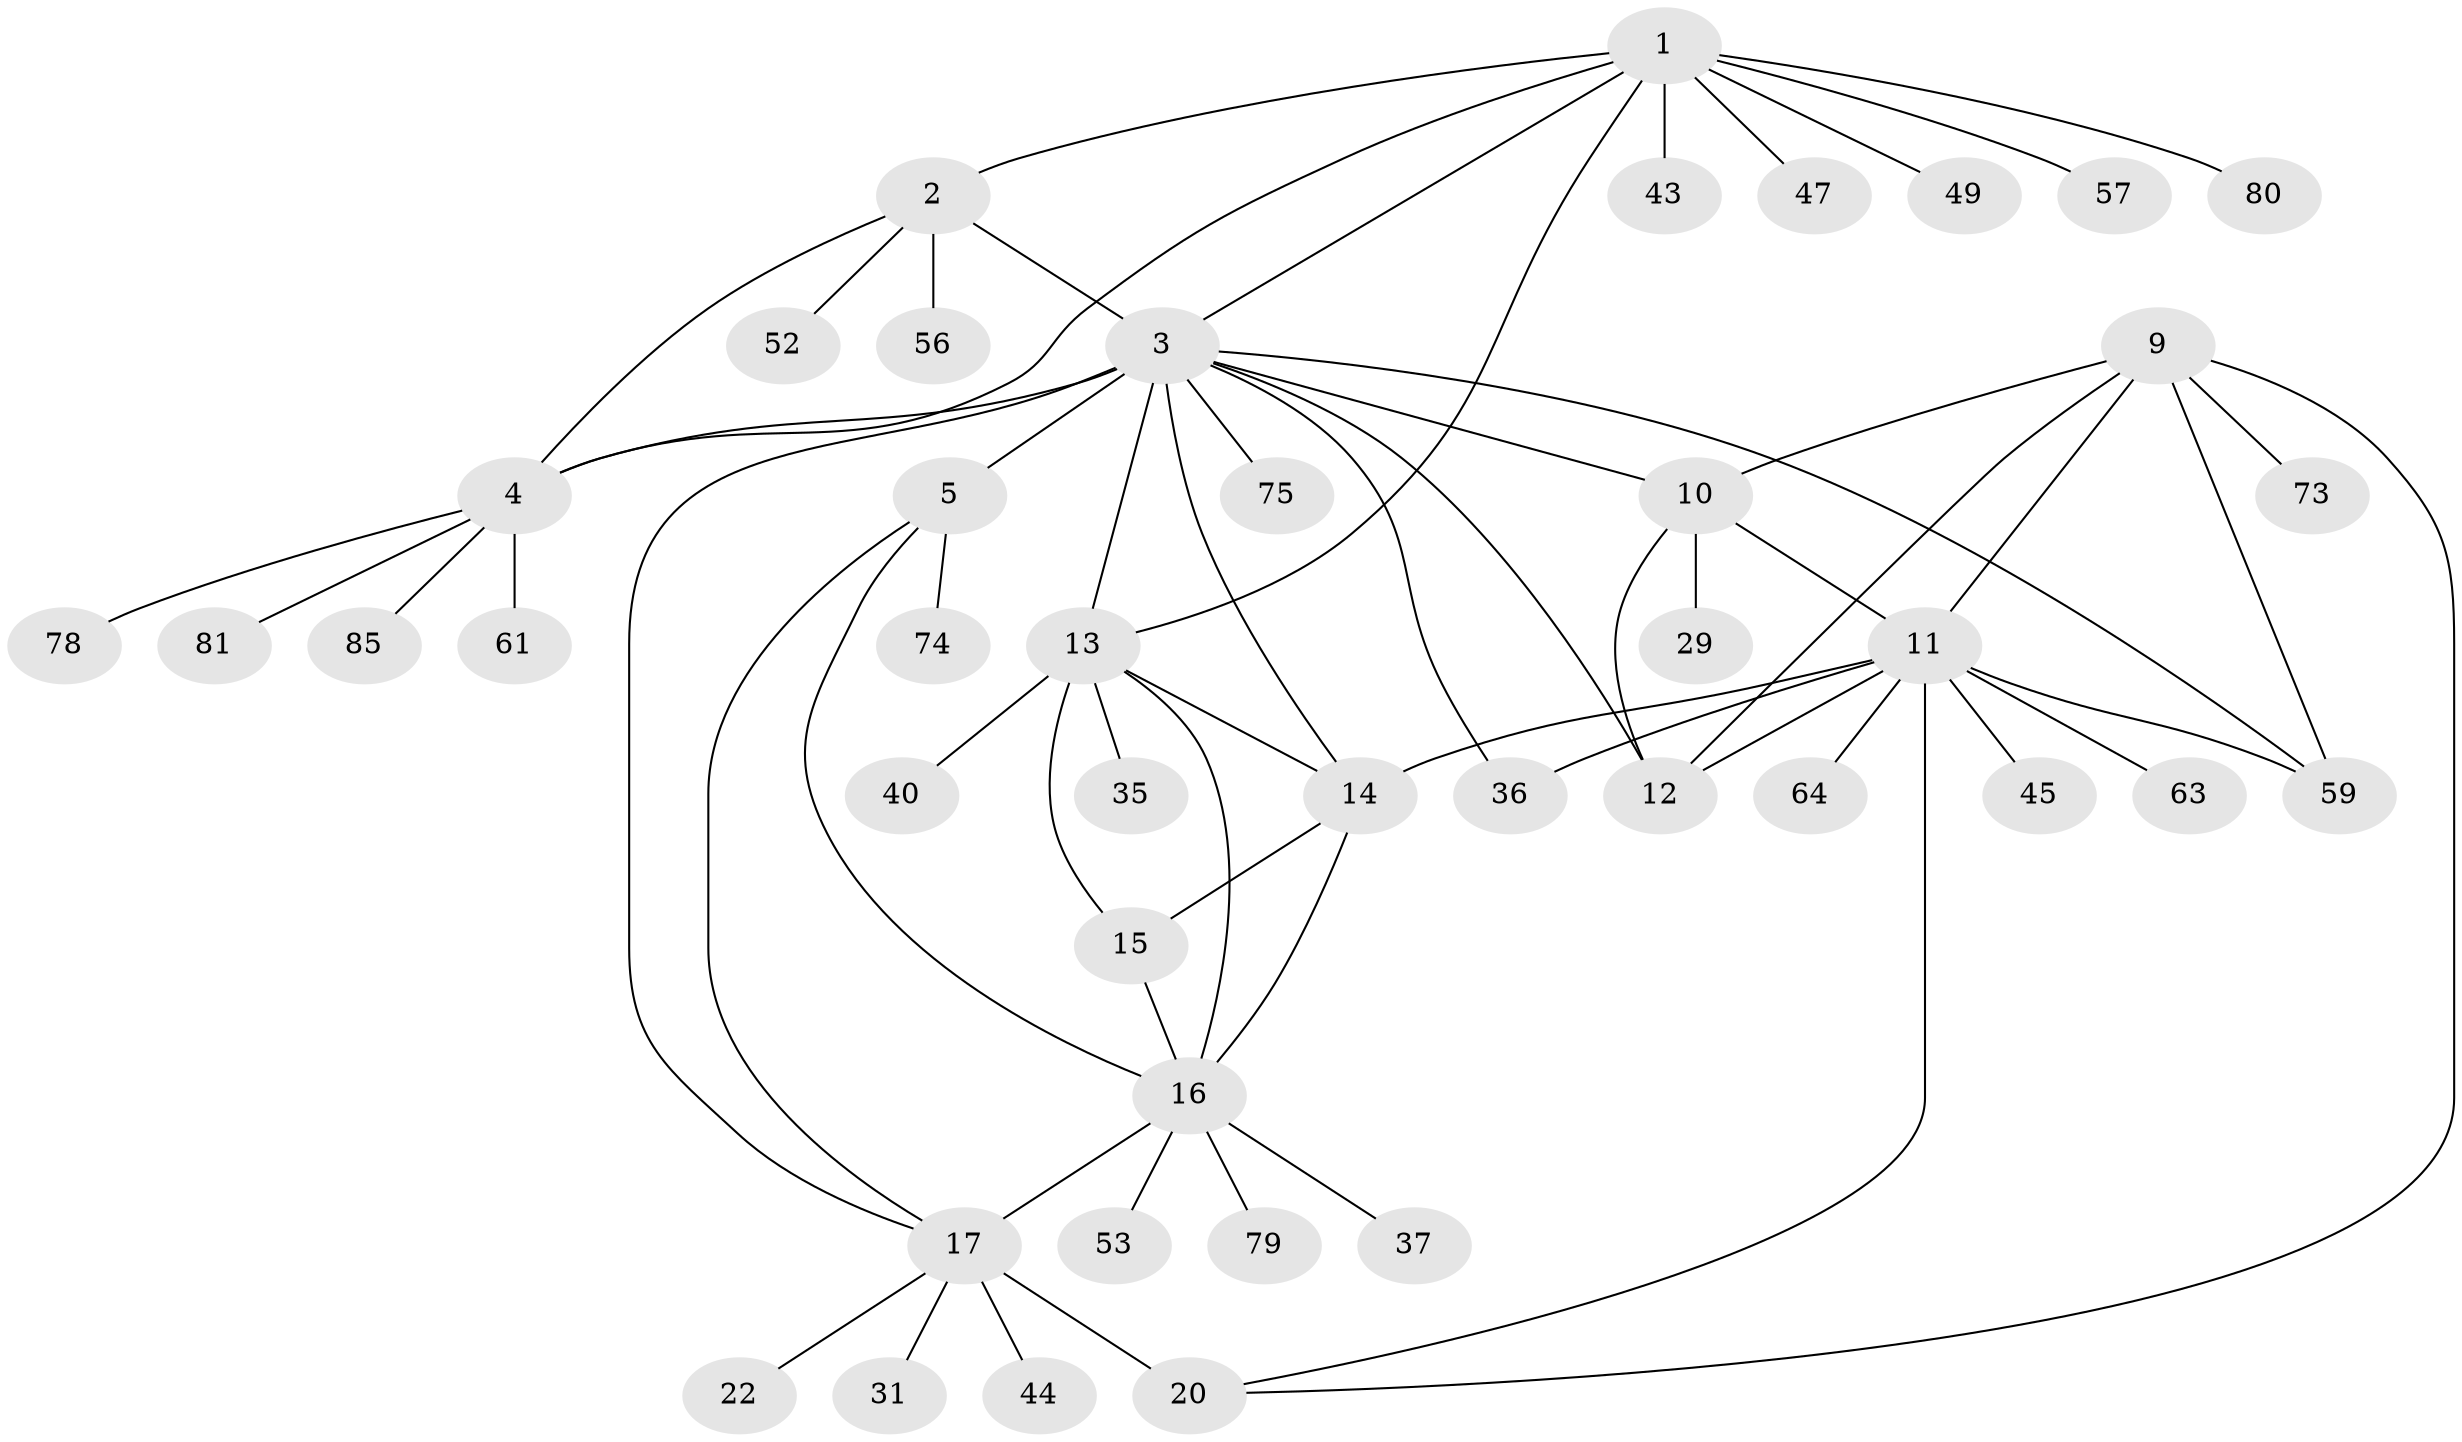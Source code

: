 // original degree distribution, {9: 0.03488372093023256, 5: 0.046511627906976744, 10: 0.03488372093023256, 7: 0.03488372093023256, 6: 0.03488372093023256, 4: 0.03488372093023256, 8: 0.023255813953488372, 1: 0.6162790697674418, 2: 0.10465116279069768, 3: 0.03488372093023256}
// Generated by graph-tools (version 1.1) at 2025/19/03/04/25 18:19:37]
// undirected, 43 vertices, 63 edges
graph export_dot {
graph [start="1"]
  node [color=gray90,style=filled];
  1;
  2;
  3 [super="+7"];
  4;
  5 [super="+8+70+58+28+6"];
  9;
  10;
  11;
  12;
  13 [super="+50+24+41+38"];
  14 [super="+25+54+27"];
  15 [super="+23"];
  16;
  17 [super="+60+32+34+18+19"];
  20 [super="+42+72"];
  22 [super="+67"];
  29;
  31;
  35;
  36 [super="+68+71"];
  37 [super="+55"];
  40;
  43;
  44;
  45;
  47;
  49;
  52;
  53;
  56;
  57 [super="+76"];
  59 [super="+77"];
  61;
  63;
  64;
  73 [super="+83"];
  74;
  75;
  78;
  79;
  80;
  81;
  85;
  1 -- 2;
  1 -- 3;
  1 -- 4;
  1 -- 43;
  1 -- 47;
  1 -- 49;
  1 -- 57;
  1 -- 80;
  1 -- 13;
  2 -- 3;
  2 -- 4;
  2 -- 52;
  2 -- 56;
  3 -- 4;
  3 -- 12;
  3 -- 13;
  3 -- 59;
  3 -- 75;
  3 -- 36;
  3 -- 17;
  3 -- 10;
  3 -- 5 [weight=3];
  3 -- 14;
  4 -- 61;
  4 -- 78;
  4 -- 81;
  4 -- 85;
  5 -- 17;
  5 -- 74;
  5 -- 16;
  9 -- 10;
  9 -- 11;
  9 -- 12;
  9 -- 20;
  9 -- 59;
  9 -- 73;
  10 -- 11;
  10 -- 12;
  10 -- 29;
  11 -- 12;
  11 -- 14;
  11 -- 36;
  11 -- 45;
  11 -- 63;
  11 -- 64;
  11 -- 59;
  11 -- 20;
  13 -- 14;
  13 -- 15;
  13 -- 16;
  13 -- 35;
  13 -- 40;
  14 -- 15;
  14 -- 16;
  15 -- 16;
  16 -- 37;
  16 -- 53;
  16 -- 79;
  16 -- 17;
  17 -- 20 [weight=3];
  17 -- 22;
  17 -- 31;
  17 -- 44;
}
